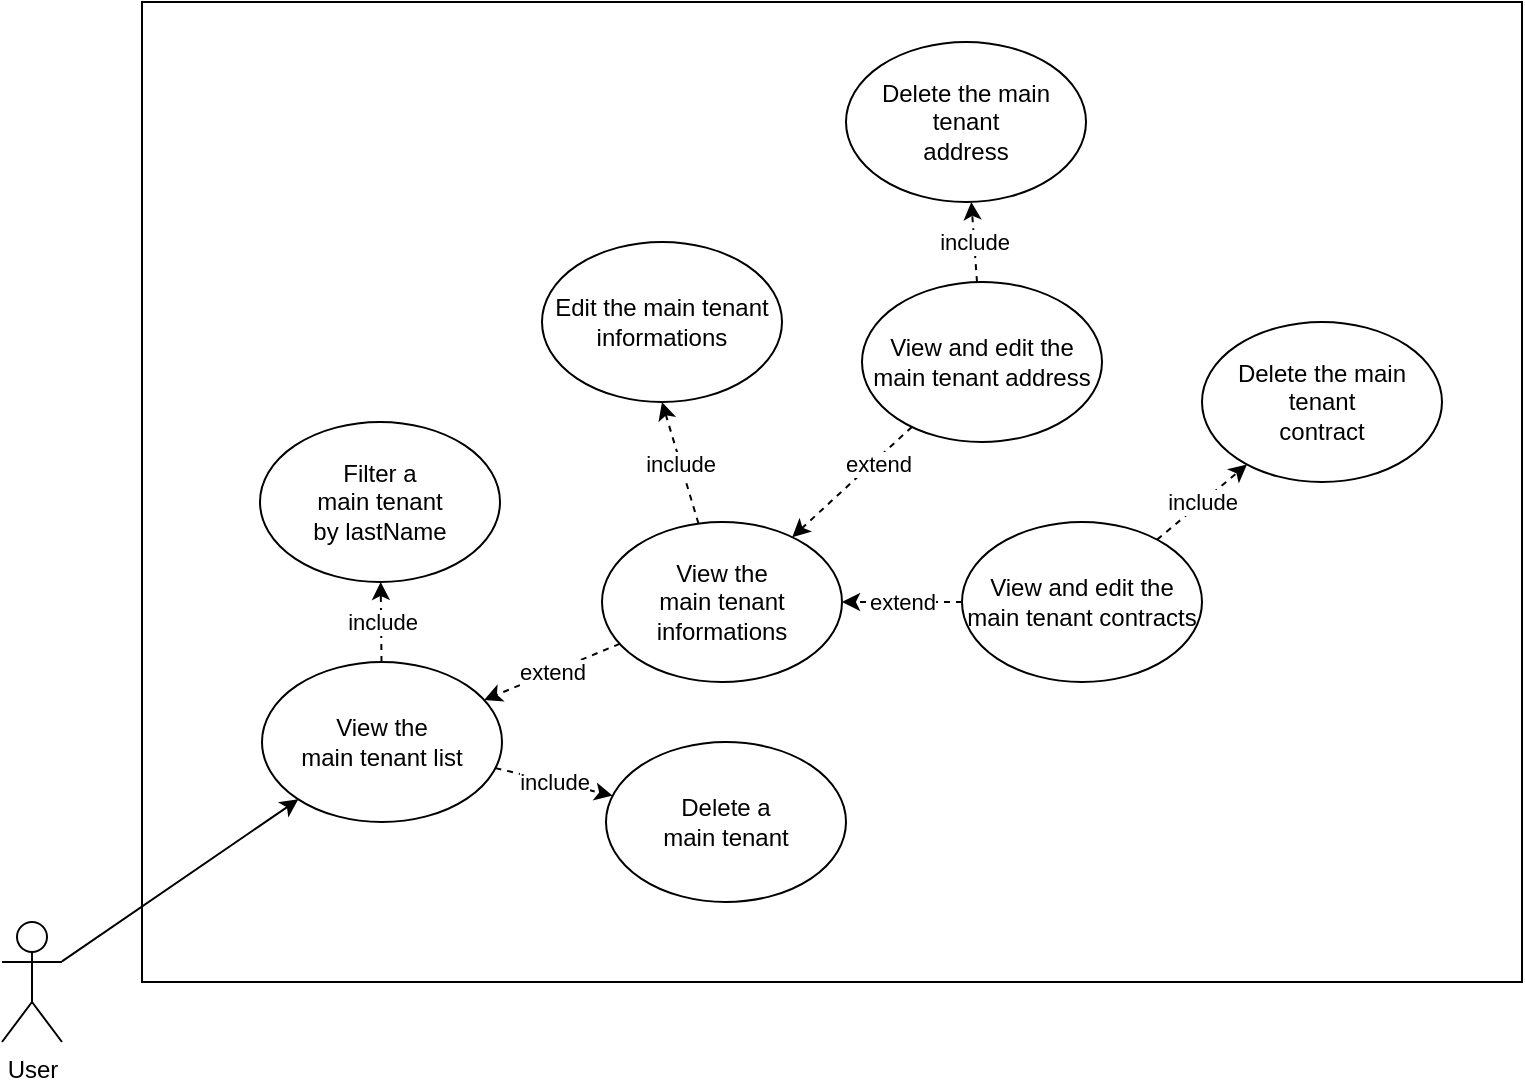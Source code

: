 <mxfile version="17.4.1" type="github">
  <diagram id="fZD9pTI-PNhXSYh-KRmx" name="Page-1">
    <mxGraphModel dx="1198" dy="1732" grid="1" gridSize="10" guides="1" tooltips="1" connect="1" arrows="1" fold="1" page="1" pageScale="1" pageWidth="850" pageHeight="1100" math="0" shadow="0">
      <root>
        <mxCell id="0" />
        <mxCell id="1" parent="0" />
        <mxCell id="Rx37_lMQSRoVqCimWak8-2" value="" style="rounded=0;whiteSpace=wrap;html=1;" parent="1" vertex="1">
          <mxGeometry x="270" y="-320" width="690" height="490" as="geometry" />
        </mxCell>
        <mxCell id="Rx37_lMQSRoVqCimWak8-4" style="rounded=0;orthogonalLoop=1;jettySize=auto;html=1;" parent="1" source="Rx37_lMQSRoVqCimWak8-1" target="Rx37_lMQSRoVqCimWak8-3" edge="1">
          <mxGeometry relative="1" as="geometry" />
        </mxCell>
        <mxCell id="Rx37_lMQSRoVqCimWak8-1" value="User" style="shape=umlActor;verticalLabelPosition=bottom;verticalAlign=top;html=1;outlineConnect=0;" parent="1" vertex="1">
          <mxGeometry x="200" y="140" width="30" height="60" as="geometry" />
        </mxCell>
        <mxCell id="Rx37_lMQSRoVqCimWak8-14" value="include" style="edgeStyle=none;rounded=0;orthogonalLoop=1;jettySize=auto;html=1;dashed=1;" parent="1" source="Rx37_lMQSRoVqCimWak8-3" target="Rx37_lMQSRoVqCimWak8-9" edge="1">
          <mxGeometry relative="1" as="geometry" />
        </mxCell>
        <mxCell id="Rx37_lMQSRoVqCimWak8-15" value="include" style="edgeStyle=none;rounded=0;orthogonalLoop=1;jettySize=auto;html=1;dashed=1;" parent="1" source="Rx37_lMQSRoVqCimWak8-3" target="Rx37_lMQSRoVqCimWak8-7" edge="1">
          <mxGeometry relative="1" as="geometry" />
        </mxCell>
        <mxCell id="Rx37_lMQSRoVqCimWak8-3" value="&lt;div&gt;View the &lt;br&gt;&lt;/div&gt;&lt;div&gt;main tenant list&lt;br&gt;&lt;/div&gt;" style="ellipse;whiteSpace=wrap;html=1;" parent="1" vertex="1">
          <mxGeometry x="330" y="10" width="120" height="80" as="geometry" />
        </mxCell>
        <mxCell id="Rx37_lMQSRoVqCimWak8-6" value="extend" style="edgeStyle=none;rounded=0;orthogonalLoop=1;jettySize=auto;html=1;dashed=1;" parent="1" source="Rx37_lMQSRoVqCimWak8-5" target="Rx37_lMQSRoVqCimWak8-3" edge="1">
          <mxGeometry relative="1" as="geometry" />
        </mxCell>
        <mxCell id="Rx37_lMQSRoVqCimWak8-19" value="include" style="edgeStyle=none;rounded=0;orthogonalLoop=1;jettySize=auto;html=1;entryX=0.5;entryY=1;entryDx=0;entryDy=0;dashed=1;" parent="1" source="Rx37_lMQSRoVqCimWak8-5" target="Rx37_lMQSRoVqCimWak8-18" edge="1">
          <mxGeometry relative="1" as="geometry" />
        </mxCell>
        <mxCell id="Rx37_lMQSRoVqCimWak8-5" value="&lt;div&gt;View the&lt;br&gt;&lt;/div&gt;&lt;div&gt;main tenant&lt;/div&gt;&lt;div&gt;informations &lt;br&gt;&lt;/div&gt;" style="ellipse;whiteSpace=wrap;html=1;" parent="1" vertex="1">
          <mxGeometry x="500" y="-60" width="120" height="80" as="geometry" />
        </mxCell>
        <mxCell id="Rx37_lMQSRoVqCimWak8-7" value="&lt;div&gt;Delete a&lt;br&gt;&lt;/div&gt;&lt;div&gt;main tenant &lt;br&gt;&lt;/div&gt;" style="ellipse;whiteSpace=wrap;html=1;" parent="1" vertex="1">
          <mxGeometry x="502" y="50" width="120" height="80" as="geometry" />
        </mxCell>
        <mxCell id="Rx37_lMQSRoVqCimWak8-9" value="&lt;div&gt;Filter a&lt;br&gt;&lt;/div&gt;&lt;div&gt;main tenant&lt;/div&gt;&lt;div&gt;by lastName &lt;br&gt;&lt;/div&gt;" style="ellipse;whiteSpace=wrap;html=1;" parent="1" vertex="1">
          <mxGeometry x="329" y="-110" width="120" height="80" as="geometry" />
        </mxCell>
        <mxCell id="Rx37_lMQSRoVqCimWak8-12" style="edgeStyle=none;rounded=0;orthogonalLoop=1;jettySize=auto;html=1;dashed=1;" parent="1" source="Rx37_lMQSRoVqCimWak8-11" target="Rx37_lMQSRoVqCimWak8-5" edge="1">
          <mxGeometry relative="1" as="geometry" />
        </mxCell>
        <mxCell id="Rx37_lMQSRoVqCimWak8-13" value="extend" style="edgeLabel;html=1;align=center;verticalAlign=middle;resizable=0;points=[];" parent="Rx37_lMQSRoVqCimWak8-12" vertex="1" connectable="0">
          <mxGeometry x="-0.367" y="1" relative="1" as="geometry">
            <mxPoint x="1" as="offset" />
          </mxGeometry>
        </mxCell>
        <mxCell id="Rx37_lMQSRoVqCimWak8-21" value="include" style="edgeStyle=none;rounded=0;orthogonalLoop=1;jettySize=auto;html=1;dashed=1;" parent="1" source="Rx37_lMQSRoVqCimWak8-11" target="Rx37_lMQSRoVqCimWak8-20" edge="1">
          <mxGeometry relative="1" as="geometry" />
        </mxCell>
        <mxCell id="Rx37_lMQSRoVqCimWak8-11" value="&lt;div&gt;View and edit the main tenant address&lt;br&gt;&lt;/div&gt;" style="ellipse;whiteSpace=wrap;html=1;" parent="1" vertex="1">
          <mxGeometry x="630" y="-180" width="120" height="80" as="geometry" />
        </mxCell>
        <mxCell id="Rx37_lMQSRoVqCimWak8-17" value="extend" style="edgeStyle=none;rounded=0;orthogonalLoop=1;jettySize=auto;html=1;entryX=1;entryY=0.5;entryDx=0;entryDy=0;dashed=1;" parent="1" source="Rx37_lMQSRoVqCimWak8-16" target="Rx37_lMQSRoVqCimWak8-5" edge="1">
          <mxGeometry relative="1" as="geometry" />
        </mxCell>
        <mxCell id="Rx37_lMQSRoVqCimWak8-23" value="include" style="edgeStyle=none;rounded=0;orthogonalLoop=1;jettySize=auto;html=1;dashed=1;" parent="1" source="Rx37_lMQSRoVqCimWak8-16" target="Rx37_lMQSRoVqCimWak8-22" edge="1">
          <mxGeometry relative="1" as="geometry" />
        </mxCell>
        <mxCell id="Rx37_lMQSRoVqCimWak8-16" value="&lt;div&gt;View and edit the main tenant contracts&lt;br&gt;&lt;/div&gt;" style="ellipse;whiteSpace=wrap;html=1;" parent="1" vertex="1">
          <mxGeometry x="680" y="-60" width="120" height="80" as="geometry" />
        </mxCell>
        <mxCell id="Rx37_lMQSRoVqCimWak8-18" value="&lt;div&gt;Edit the main tenant &lt;br&gt;&lt;/div&gt;&lt;div&gt;informations&lt;br&gt;&lt;/div&gt;" style="ellipse;whiteSpace=wrap;html=1;" parent="1" vertex="1">
          <mxGeometry x="470" y="-200" width="120" height="80" as="geometry" />
        </mxCell>
        <mxCell id="Rx37_lMQSRoVqCimWak8-20" value="&lt;div&gt;Delete the main tenant &lt;br&gt;&lt;/div&gt;&lt;div&gt;address&lt;br&gt;&lt;/div&gt;" style="ellipse;whiteSpace=wrap;html=1;" parent="1" vertex="1">
          <mxGeometry x="622" y="-300" width="120" height="80" as="geometry" />
        </mxCell>
        <mxCell id="Rx37_lMQSRoVqCimWak8-22" value="&lt;div&gt;Delete the main tenant &lt;br&gt;&lt;/div&gt;&lt;div&gt;contract&lt;br&gt;&lt;/div&gt;" style="ellipse;whiteSpace=wrap;html=1;" parent="1" vertex="1">
          <mxGeometry x="800" y="-160" width="120" height="80" as="geometry" />
        </mxCell>
      </root>
    </mxGraphModel>
  </diagram>
</mxfile>
